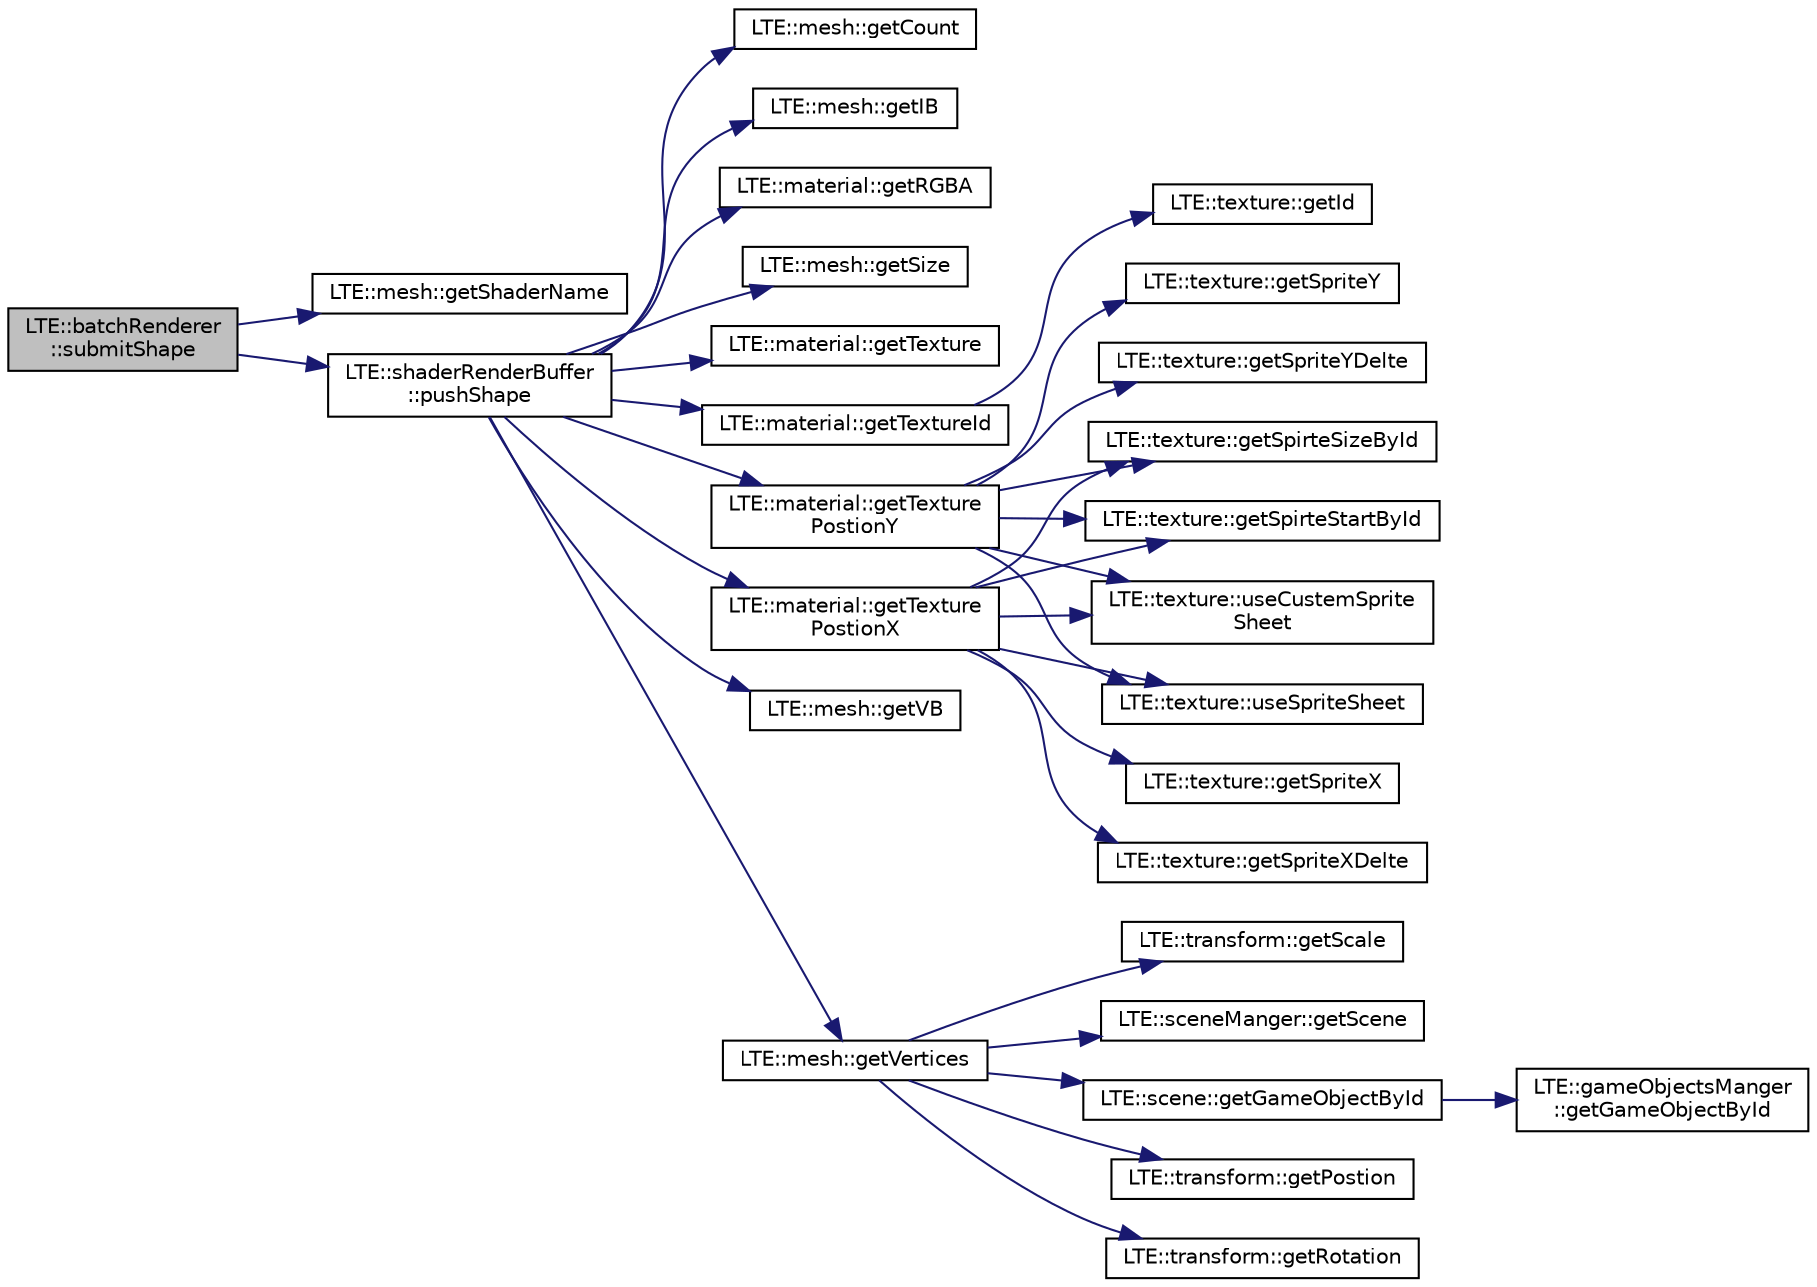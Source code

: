 digraph "LTE::batchRenderer::submitShape"
{
 // LATEX_PDF_SIZE
  edge [fontname="Helvetica",fontsize="10",labelfontname="Helvetica",labelfontsize="10"];
  node [fontname="Helvetica",fontsize="10",shape=record];
  rankdir="LR";
  Node1 [label="LTE::batchRenderer\l::submitShape",height=0.2,width=0.4,color="black", fillcolor="grey75", style="filled", fontcolor="black",tooltip=" "];
  Node1 -> Node2 [color="midnightblue",fontsize="10",style="solid",fontname="Helvetica"];
  Node2 [label="LTE::mesh::getShaderName",height=0.2,width=0.4,color="black", fillcolor="white", style="filled",URL="$d0/d6c/class_l_t_e_1_1mesh.html#a71c029a6c565a81d744fad021bc903ca",tooltip=" "];
  Node1 -> Node3 [color="midnightblue",fontsize="10",style="solid",fontname="Helvetica"];
  Node3 [label="LTE::shaderRenderBuffer\l::pushShape",height=0.2,width=0.4,color="black", fillcolor="white", style="filled",URL="$d1/d3d/class_l_t_e_1_1shader_render_buffer.html#ad5f4eefe2fd0ccb1eca97b1ea900f884",tooltip=" "];
  Node3 -> Node4 [color="midnightblue",fontsize="10",style="solid",fontname="Helvetica"];
  Node4 [label="LTE::mesh::getCount",height=0.2,width=0.4,color="black", fillcolor="white", style="filled",URL="$d0/d6c/class_l_t_e_1_1mesh.html#a8614c8bf0f0c537f5b48c5c832d4e33d",tooltip=" "];
  Node3 -> Node5 [color="midnightblue",fontsize="10",style="solid",fontname="Helvetica"];
  Node5 [label="LTE::mesh::getIB",height=0.2,width=0.4,color="black", fillcolor="white", style="filled",URL="$d0/d6c/class_l_t_e_1_1mesh.html#a665a9f651f2527eafd834316bd4a37ec",tooltip=" "];
  Node3 -> Node6 [color="midnightblue",fontsize="10",style="solid",fontname="Helvetica"];
  Node6 [label="LTE::material::getRGBA",height=0.2,width=0.4,color="black", fillcolor="white", style="filled",URL="$dc/dda/class_l_t_e_1_1material.html#a99d55dfd6ef208f58a0d11a1102df234",tooltip=" "];
  Node3 -> Node7 [color="midnightblue",fontsize="10",style="solid",fontname="Helvetica"];
  Node7 [label="LTE::mesh::getSize",height=0.2,width=0.4,color="black", fillcolor="white", style="filled",URL="$d0/d6c/class_l_t_e_1_1mesh.html#aead1c21ddfb9abb016f411ab12cc188c",tooltip=" "];
  Node3 -> Node8 [color="midnightblue",fontsize="10",style="solid",fontname="Helvetica"];
  Node8 [label="LTE::material::getTexture",height=0.2,width=0.4,color="black", fillcolor="white", style="filled",URL="$dc/dda/class_l_t_e_1_1material.html#a2bea09c96fda5f1264c9ace55b125197",tooltip=" "];
  Node3 -> Node9 [color="midnightblue",fontsize="10",style="solid",fontname="Helvetica"];
  Node9 [label="LTE::material::getTextureId",height=0.2,width=0.4,color="black", fillcolor="white", style="filled",URL="$dc/dda/class_l_t_e_1_1material.html#afb1ecde3f0f2a624000b7f30336b6d99",tooltip=" "];
  Node9 -> Node10 [color="midnightblue",fontsize="10",style="solid",fontname="Helvetica"];
  Node10 [label="LTE::texture::getId",height=0.2,width=0.4,color="black", fillcolor="white", style="filled",URL="$d9/d46/class_l_t_e_1_1texture.html#a0d8fb6f494057047986a8646c1d63b61",tooltip=" "];
  Node3 -> Node11 [color="midnightblue",fontsize="10",style="solid",fontname="Helvetica"];
  Node11 [label="LTE::material::getTexture\lPostionX",height=0.2,width=0.4,color="black", fillcolor="white", style="filled",URL="$dc/dda/class_l_t_e_1_1material.html#a60c9114c31494e7310bfded8f3b7713b",tooltip=" "];
  Node11 -> Node12 [color="midnightblue",fontsize="10",style="solid",fontname="Helvetica"];
  Node12 [label="LTE::texture::getSpirteSizeById",height=0.2,width=0.4,color="black", fillcolor="white", style="filled",URL="$d9/d46/class_l_t_e_1_1texture.html#af9189263f59b3b9ae7e23a35bdd8322c",tooltip=" "];
  Node11 -> Node13 [color="midnightblue",fontsize="10",style="solid",fontname="Helvetica"];
  Node13 [label="LTE::texture::getSpirteStartById",height=0.2,width=0.4,color="black", fillcolor="white", style="filled",URL="$d9/d46/class_l_t_e_1_1texture.html#afbdd86adf9565757d56fed61d940ed6a",tooltip=" "];
  Node11 -> Node14 [color="midnightblue",fontsize="10",style="solid",fontname="Helvetica"];
  Node14 [label="LTE::texture::getSpriteX",height=0.2,width=0.4,color="black", fillcolor="white", style="filled",URL="$d9/d46/class_l_t_e_1_1texture.html#ad5a48a2ed940ab7356ecbb2eb399c4aa",tooltip=" "];
  Node11 -> Node15 [color="midnightblue",fontsize="10",style="solid",fontname="Helvetica"];
  Node15 [label="LTE::texture::getSpriteXDelte",height=0.2,width=0.4,color="black", fillcolor="white", style="filled",URL="$d9/d46/class_l_t_e_1_1texture.html#a698a93e7e35890f41319b6c5f333a241",tooltip=" "];
  Node11 -> Node16 [color="midnightblue",fontsize="10",style="solid",fontname="Helvetica"];
  Node16 [label="LTE::texture::useCustemSprite\lSheet",height=0.2,width=0.4,color="black", fillcolor="white", style="filled",URL="$d9/d46/class_l_t_e_1_1texture.html#aca0c4147d23f20f27635638e482025a1",tooltip=" "];
  Node11 -> Node17 [color="midnightblue",fontsize="10",style="solid",fontname="Helvetica"];
  Node17 [label="LTE::texture::useSpriteSheet",height=0.2,width=0.4,color="black", fillcolor="white", style="filled",URL="$d9/d46/class_l_t_e_1_1texture.html#af3508283ff09db716e7adb442223d5fa",tooltip=" "];
  Node3 -> Node18 [color="midnightblue",fontsize="10",style="solid",fontname="Helvetica"];
  Node18 [label="LTE::material::getTexture\lPostionY",height=0.2,width=0.4,color="black", fillcolor="white", style="filled",URL="$dc/dda/class_l_t_e_1_1material.html#a90ab73f411394a7f9787ca8afd2bdfa6",tooltip=" "];
  Node18 -> Node12 [color="midnightblue",fontsize="10",style="solid",fontname="Helvetica"];
  Node18 -> Node13 [color="midnightblue",fontsize="10",style="solid",fontname="Helvetica"];
  Node18 -> Node19 [color="midnightblue",fontsize="10",style="solid",fontname="Helvetica"];
  Node19 [label="LTE::texture::getSpriteY",height=0.2,width=0.4,color="black", fillcolor="white", style="filled",URL="$d9/d46/class_l_t_e_1_1texture.html#ad9d9d1833780c2d7dde35f10ff04cebe",tooltip=" "];
  Node18 -> Node20 [color="midnightblue",fontsize="10",style="solid",fontname="Helvetica"];
  Node20 [label="LTE::texture::getSpriteYDelte",height=0.2,width=0.4,color="black", fillcolor="white", style="filled",URL="$d9/d46/class_l_t_e_1_1texture.html#a38274140d54e73b14338d34117cd84e7",tooltip=" "];
  Node18 -> Node16 [color="midnightblue",fontsize="10",style="solid",fontname="Helvetica"];
  Node18 -> Node17 [color="midnightblue",fontsize="10",style="solid",fontname="Helvetica"];
  Node3 -> Node21 [color="midnightblue",fontsize="10",style="solid",fontname="Helvetica"];
  Node21 [label="LTE::mesh::getVB",height=0.2,width=0.4,color="black", fillcolor="white", style="filled",URL="$d0/d6c/class_l_t_e_1_1mesh.html#a7e8bf30f163886239ac38f8122719550",tooltip=" "];
  Node3 -> Node22 [color="midnightblue",fontsize="10",style="solid",fontname="Helvetica"];
  Node22 [label="LTE::mesh::getVertices",height=0.2,width=0.4,color="black", fillcolor="white", style="filled",URL="$d0/d6c/class_l_t_e_1_1mesh.html#ae67ee55d1725702719b2de2a87f8bd3f",tooltip=" "];
  Node22 -> Node23 [color="midnightblue",fontsize="10",style="solid",fontname="Helvetica"];
  Node23 [label="LTE::scene::getGameObjectById",height=0.2,width=0.4,color="black", fillcolor="white", style="filled",URL="$d6/d26/class_l_t_e_1_1scene.html#a4ba0154e84f4b99d699286aaf187335c",tooltip=" "];
  Node23 -> Node24 [color="midnightblue",fontsize="10",style="solid",fontname="Helvetica"];
  Node24 [label="LTE::gameObjectsManger\l::getGameObjectById",height=0.2,width=0.4,color="black", fillcolor="white", style="filled",URL="$dc/d88/class_l_t_e_1_1game_objects_manger.html#ad59103a767170582efd148bec47c691c",tooltip=" "];
  Node22 -> Node25 [color="midnightblue",fontsize="10",style="solid",fontname="Helvetica"];
  Node25 [label="LTE::transform::getPostion",height=0.2,width=0.4,color="black", fillcolor="white", style="filled",URL="$d6/d08/class_l_t_e_1_1transform.html#a160e68074988f3992b3cc6df921db306",tooltip=" "];
  Node22 -> Node26 [color="midnightblue",fontsize="10",style="solid",fontname="Helvetica"];
  Node26 [label="LTE::transform::getRotation",height=0.2,width=0.4,color="black", fillcolor="white", style="filled",URL="$d6/d08/class_l_t_e_1_1transform.html#a9e6017567ebcc3339edff1c774856abf",tooltip=" "];
  Node22 -> Node27 [color="midnightblue",fontsize="10",style="solid",fontname="Helvetica"];
  Node27 [label="LTE::transform::getScale",height=0.2,width=0.4,color="black", fillcolor="white", style="filled",URL="$d6/d08/class_l_t_e_1_1transform.html#ae99effe341f4e47e4d5e0d8e288de666",tooltip=" "];
  Node22 -> Node28 [color="midnightblue",fontsize="10",style="solid",fontname="Helvetica"];
  Node28 [label="LTE::sceneManger::getScene",height=0.2,width=0.4,color="black", fillcolor="white", style="filled",URL="$d7/d9a/class_l_t_e_1_1scene_manger.html#a3dc19de53c0c790c5855c864df93f418",tooltip=" "];
}
